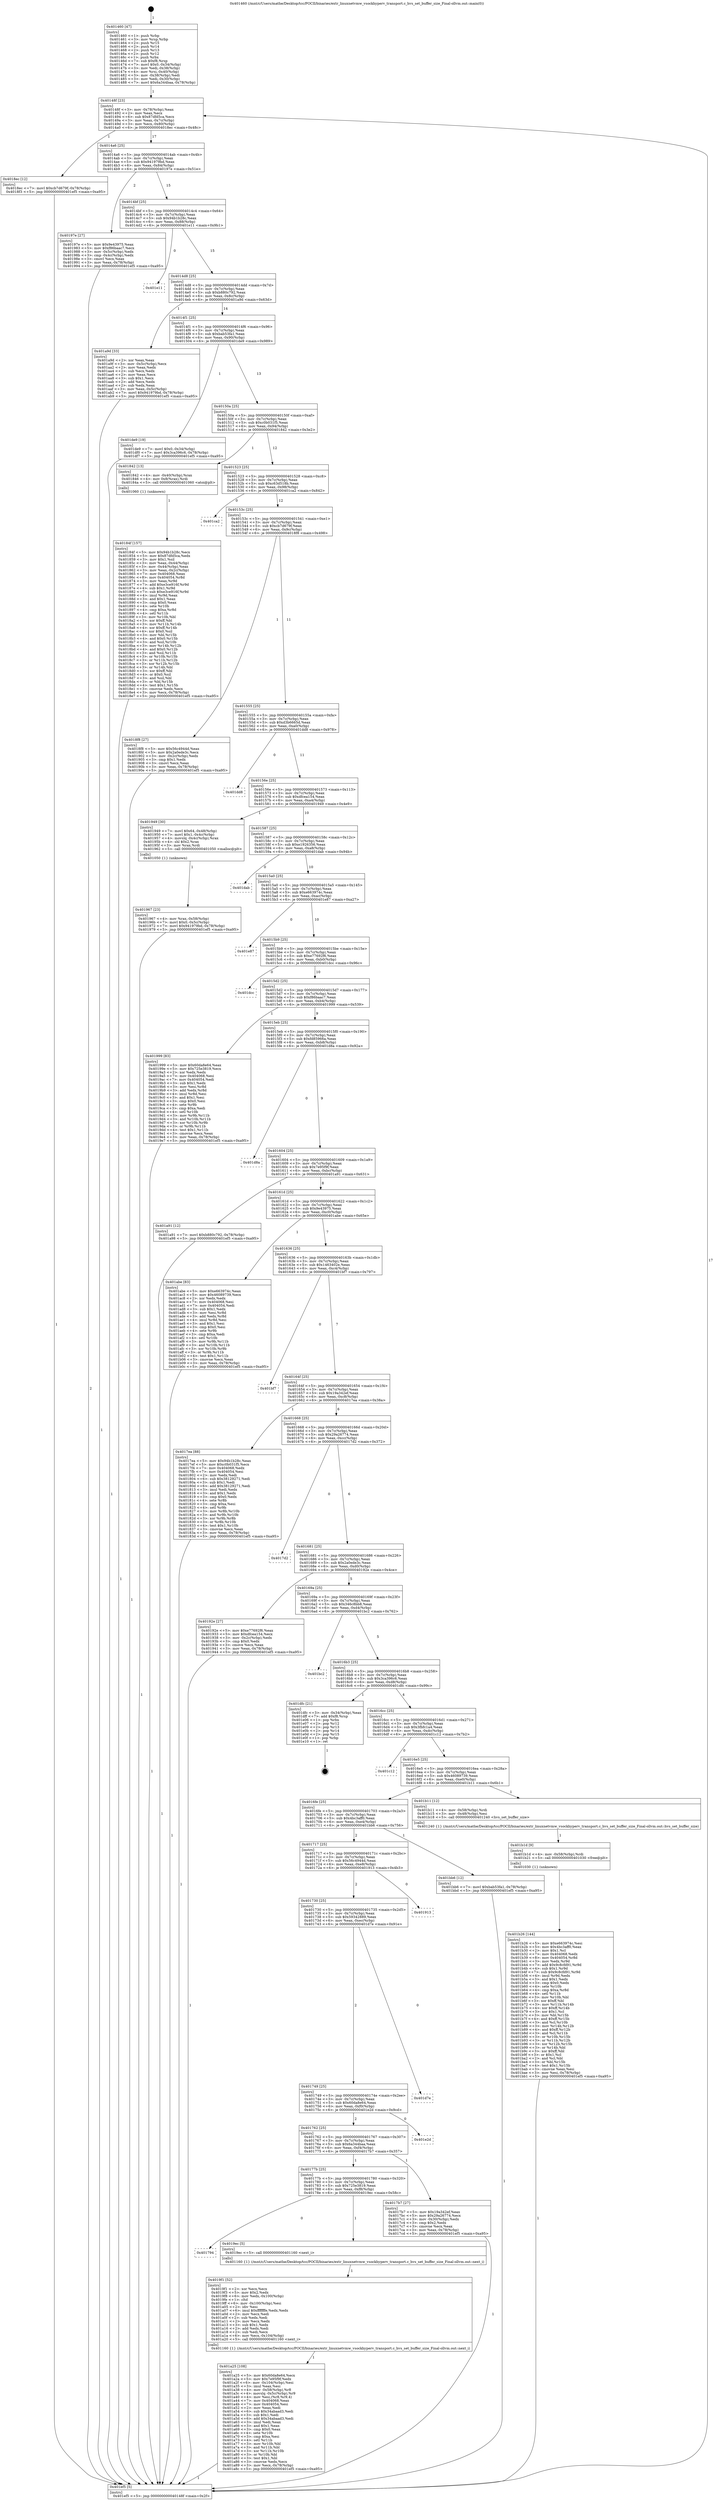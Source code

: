 digraph "0x401460" {
  label = "0x401460 (/mnt/c/Users/mathe/Desktop/tcc/POCII/binaries/extr_linuxnetvmw_vsockhyperv_transport.c_hvs_set_buffer_size_Final-ollvm.out::main(0))"
  labelloc = "t"
  node[shape=record]

  Entry [label="",width=0.3,height=0.3,shape=circle,fillcolor=black,style=filled]
  "0x40148f" [label="{
     0x40148f [23]\l
     | [instrs]\l
     &nbsp;&nbsp;0x40148f \<+3\>: mov -0x78(%rbp),%eax\l
     &nbsp;&nbsp;0x401492 \<+2\>: mov %eax,%ecx\l
     &nbsp;&nbsp;0x401494 \<+6\>: sub $0x87dfd5ca,%ecx\l
     &nbsp;&nbsp;0x40149a \<+3\>: mov %eax,-0x7c(%rbp)\l
     &nbsp;&nbsp;0x40149d \<+3\>: mov %ecx,-0x80(%rbp)\l
     &nbsp;&nbsp;0x4014a0 \<+6\>: je 00000000004018ec \<main+0x48c\>\l
  }"]
  "0x4018ec" [label="{
     0x4018ec [12]\l
     | [instrs]\l
     &nbsp;&nbsp;0x4018ec \<+7\>: movl $0xcb7d679f,-0x78(%rbp)\l
     &nbsp;&nbsp;0x4018f3 \<+5\>: jmp 0000000000401ef5 \<main+0xa95\>\l
  }"]
  "0x4014a6" [label="{
     0x4014a6 [25]\l
     | [instrs]\l
     &nbsp;&nbsp;0x4014a6 \<+5\>: jmp 00000000004014ab \<main+0x4b\>\l
     &nbsp;&nbsp;0x4014ab \<+3\>: mov -0x7c(%rbp),%eax\l
     &nbsp;&nbsp;0x4014ae \<+5\>: sub $0x941979bd,%eax\l
     &nbsp;&nbsp;0x4014b3 \<+6\>: mov %eax,-0x84(%rbp)\l
     &nbsp;&nbsp;0x4014b9 \<+6\>: je 000000000040197e \<main+0x51e\>\l
  }"]
  Exit [label="",width=0.3,height=0.3,shape=circle,fillcolor=black,style=filled,peripheries=2]
  "0x40197e" [label="{
     0x40197e [27]\l
     | [instrs]\l
     &nbsp;&nbsp;0x40197e \<+5\>: mov $0x9e43975,%eax\l
     &nbsp;&nbsp;0x401983 \<+5\>: mov $0xf86baac7,%ecx\l
     &nbsp;&nbsp;0x401988 \<+3\>: mov -0x5c(%rbp),%edx\l
     &nbsp;&nbsp;0x40198b \<+3\>: cmp -0x4c(%rbp),%edx\l
     &nbsp;&nbsp;0x40198e \<+3\>: cmovl %ecx,%eax\l
     &nbsp;&nbsp;0x401991 \<+3\>: mov %eax,-0x78(%rbp)\l
     &nbsp;&nbsp;0x401994 \<+5\>: jmp 0000000000401ef5 \<main+0xa95\>\l
  }"]
  "0x4014bf" [label="{
     0x4014bf [25]\l
     | [instrs]\l
     &nbsp;&nbsp;0x4014bf \<+5\>: jmp 00000000004014c4 \<main+0x64\>\l
     &nbsp;&nbsp;0x4014c4 \<+3\>: mov -0x7c(%rbp),%eax\l
     &nbsp;&nbsp;0x4014c7 \<+5\>: sub $0x94b1b28c,%eax\l
     &nbsp;&nbsp;0x4014cc \<+6\>: mov %eax,-0x88(%rbp)\l
     &nbsp;&nbsp;0x4014d2 \<+6\>: je 0000000000401e11 \<main+0x9b1\>\l
  }"]
  "0x401b26" [label="{
     0x401b26 [144]\l
     | [instrs]\l
     &nbsp;&nbsp;0x401b26 \<+5\>: mov $0xe663974c,%esi\l
     &nbsp;&nbsp;0x401b2b \<+5\>: mov $0x4bc3aff0,%eax\l
     &nbsp;&nbsp;0x401b30 \<+2\>: mov $0x1,%cl\l
     &nbsp;&nbsp;0x401b32 \<+7\>: mov 0x404068,%edx\l
     &nbsp;&nbsp;0x401b39 \<+8\>: mov 0x404054,%r8d\l
     &nbsp;&nbsp;0x401b41 \<+3\>: mov %edx,%r9d\l
     &nbsp;&nbsp;0x401b44 \<+7\>: add $0x9c8cfd91,%r9d\l
     &nbsp;&nbsp;0x401b4b \<+4\>: sub $0x1,%r9d\l
     &nbsp;&nbsp;0x401b4f \<+7\>: sub $0x9c8cfd91,%r9d\l
     &nbsp;&nbsp;0x401b56 \<+4\>: imul %r9d,%edx\l
     &nbsp;&nbsp;0x401b5a \<+3\>: and $0x1,%edx\l
     &nbsp;&nbsp;0x401b5d \<+3\>: cmp $0x0,%edx\l
     &nbsp;&nbsp;0x401b60 \<+4\>: sete %r10b\l
     &nbsp;&nbsp;0x401b64 \<+4\>: cmp $0xa,%r8d\l
     &nbsp;&nbsp;0x401b68 \<+4\>: setl %r11b\l
     &nbsp;&nbsp;0x401b6c \<+3\>: mov %r10b,%bl\l
     &nbsp;&nbsp;0x401b6f \<+3\>: xor $0xff,%bl\l
     &nbsp;&nbsp;0x401b72 \<+3\>: mov %r11b,%r14b\l
     &nbsp;&nbsp;0x401b75 \<+4\>: xor $0xff,%r14b\l
     &nbsp;&nbsp;0x401b79 \<+3\>: xor $0x1,%cl\l
     &nbsp;&nbsp;0x401b7c \<+3\>: mov %bl,%r15b\l
     &nbsp;&nbsp;0x401b7f \<+4\>: and $0xff,%r15b\l
     &nbsp;&nbsp;0x401b83 \<+3\>: and %cl,%r10b\l
     &nbsp;&nbsp;0x401b86 \<+3\>: mov %r14b,%r12b\l
     &nbsp;&nbsp;0x401b89 \<+4\>: and $0xff,%r12b\l
     &nbsp;&nbsp;0x401b8d \<+3\>: and %cl,%r11b\l
     &nbsp;&nbsp;0x401b90 \<+3\>: or %r10b,%r15b\l
     &nbsp;&nbsp;0x401b93 \<+3\>: or %r11b,%r12b\l
     &nbsp;&nbsp;0x401b96 \<+3\>: xor %r12b,%r15b\l
     &nbsp;&nbsp;0x401b99 \<+3\>: or %r14b,%bl\l
     &nbsp;&nbsp;0x401b9c \<+3\>: xor $0xff,%bl\l
     &nbsp;&nbsp;0x401b9f \<+3\>: or $0x1,%cl\l
     &nbsp;&nbsp;0x401ba2 \<+2\>: and %cl,%bl\l
     &nbsp;&nbsp;0x401ba4 \<+3\>: or %bl,%r15b\l
     &nbsp;&nbsp;0x401ba7 \<+4\>: test $0x1,%r15b\l
     &nbsp;&nbsp;0x401bab \<+3\>: cmovne %eax,%esi\l
     &nbsp;&nbsp;0x401bae \<+3\>: mov %esi,-0x78(%rbp)\l
     &nbsp;&nbsp;0x401bb1 \<+5\>: jmp 0000000000401ef5 \<main+0xa95\>\l
  }"]
  "0x401e11" [label="{
     0x401e11\l
  }", style=dashed]
  "0x4014d8" [label="{
     0x4014d8 [25]\l
     | [instrs]\l
     &nbsp;&nbsp;0x4014d8 \<+5\>: jmp 00000000004014dd \<main+0x7d\>\l
     &nbsp;&nbsp;0x4014dd \<+3\>: mov -0x7c(%rbp),%eax\l
     &nbsp;&nbsp;0x4014e0 \<+5\>: sub $0xb880c792,%eax\l
     &nbsp;&nbsp;0x4014e5 \<+6\>: mov %eax,-0x8c(%rbp)\l
     &nbsp;&nbsp;0x4014eb \<+6\>: je 0000000000401a9d \<main+0x63d\>\l
  }"]
  "0x401b1d" [label="{
     0x401b1d [9]\l
     | [instrs]\l
     &nbsp;&nbsp;0x401b1d \<+4\>: mov -0x58(%rbp),%rdi\l
     &nbsp;&nbsp;0x401b21 \<+5\>: call 0000000000401030 \<free@plt\>\l
     | [calls]\l
     &nbsp;&nbsp;0x401030 \{1\} (unknown)\l
  }"]
  "0x401a9d" [label="{
     0x401a9d [33]\l
     | [instrs]\l
     &nbsp;&nbsp;0x401a9d \<+2\>: xor %eax,%eax\l
     &nbsp;&nbsp;0x401a9f \<+3\>: mov -0x5c(%rbp),%ecx\l
     &nbsp;&nbsp;0x401aa2 \<+2\>: mov %eax,%edx\l
     &nbsp;&nbsp;0x401aa4 \<+2\>: sub %ecx,%edx\l
     &nbsp;&nbsp;0x401aa6 \<+2\>: mov %eax,%ecx\l
     &nbsp;&nbsp;0x401aa8 \<+3\>: sub $0x1,%ecx\l
     &nbsp;&nbsp;0x401aab \<+2\>: add %ecx,%edx\l
     &nbsp;&nbsp;0x401aad \<+2\>: sub %edx,%eax\l
     &nbsp;&nbsp;0x401aaf \<+3\>: mov %eax,-0x5c(%rbp)\l
     &nbsp;&nbsp;0x401ab2 \<+7\>: movl $0x941979bd,-0x78(%rbp)\l
     &nbsp;&nbsp;0x401ab9 \<+5\>: jmp 0000000000401ef5 \<main+0xa95\>\l
  }"]
  "0x4014f1" [label="{
     0x4014f1 [25]\l
     | [instrs]\l
     &nbsp;&nbsp;0x4014f1 \<+5\>: jmp 00000000004014f6 \<main+0x96\>\l
     &nbsp;&nbsp;0x4014f6 \<+3\>: mov -0x7c(%rbp),%eax\l
     &nbsp;&nbsp;0x4014f9 \<+5\>: sub $0xbab53fa1,%eax\l
     &nbsp;&nbsp;0x4014fe \<+6\>: mov %eax,-0x90(%rbp)\l
     &nbsp;&nbsp;0x401504 \<+6\>: je 0000000000401de9 \<main+0x989\>\l
  }"]
  "0x401a25" [label="{
     0x401a25 [108]\l
     | [instrs]\l
     &nbsp;&nbsp;0x401a25 \<+5\>: mov $0x60da8e64,%ecx\l
     &nbsp;&nbsp;0x401a2a \<+5\>: mov $0x7e95f9f,%edx\l
     &nbsp;&nbsp;0x401a2f \<+6\>: mov -0x104(%rbp),%esi\l
     &nbsp;&nbsp;0x401a35 \<+3\>: imul %eax,%esi\l
     &nbsp;&nbsp;0x401a38 \<+4\>: mov -0x58(%rbp),%r8\l
     &nbsp;&nbsp;0x401a3c \<+4\>: movslq -0x5c(%rbp),%r9\l
     &nbsp;&nbsp;0x401a40 \<+4\>: mov %esi,(%r8,%r9,4)\l
     &nbsp;&nbsp;0x401a44 \<+7\>: mov 0x404068,%eax\l
     &nbsp;&nbsp;0x401a4b \<+7\>: mov 0x404054,%esi\l
     &nbsp;&nbsp;0x401a52 \<+2\>: mov %eax,%edi\l
     &nbsp;&nbsp;0x401a54 \<+6\>: sub $0x34abaad3,%edi\l
     &nbsp;&nbsp;0x401a5a \<+3\>: sub $0x1,%edi\l
     &nbsp;&nbsp;0x401a5d \<+6\>: add $0x34abaad3,%edi\l
     &nbsp;&nbsp;0x401a63 \<+3\>: imul %edi,%eax\l
     &nbsp;&nbsp;0x401a66 \<+3\>: and $0x1,%eax\l
     &nbsp;&nbsp;0x401a69 \<+3\>: cmp $0x0,%eax\l
     &nbsp;&nbsp;0x401a6c \<+4\>: sete %r10b\l
     &nbsp;&nbsp;0x401a70 \<+3\>: cmp $0xa,%esi\l
     &nbsp;&nbsp;0x401a73 \<+4\>: setl %r11b\l
     &nbsp;&nbsp;0x401a77 \<+3\>: mov %r10b,%bl\l
     &nbsp;&nbsp;0x401a7a \<+3\>: and %r11b,%bl\l
     &nbsp;&nbsp;0x401a7d \<+3\>: xor %r11b,%r10b\l
     &nbsp;&nbsp;0x401a80 \<+3\>: or %r10b,%bl\l
     &nbsp;&nbsp;0x401a83 \<+3\>: test $0x1,%bl\l
     &nbsp;&nbsp;0x401a86 \<+3\>: cmovne %edx,%ecx\l
     &nbsp;&nbsp;0x401a89 \<+3\>: mov %ecx,-0x78(%rbp)\l
     &nbsp;&nbsp;0x401a8c \<+5\>: jmp 0000000000401ef5 \<main+0xa95\>\l
  }"]
  "0x401de9" [label="{
     0x401de9 [19]\l
     | [instrs]\l
     &nbsp;&nbsp;0x401de9 \<+7\>: movl $0x0,-0x34(%rbp)\l
     &nbsp;&nbsp;0x401df0 \<+7\>: movl $0x3ca396c6,-0x78(%rbp)\l
     &nbsp;&nbsp;0x401df7 \<+5\>: jmp 0000000000401ef5 \<main+0xa95\>\l
  }"]
  "0x40150a" [label="{
     0x40150a [25]\l
     | [instrs]\l
     &nbsp;&nbsp;0x40150a \<+5\>: jmp 000000000040150f \<main+0xaf\>\l
     &nbsp;&nbsp;0x40150f \<+3\>: mov -0x7c(%rbp),%eax\l
     &nbsp;&nbsp;0x401512 \<+5\>: sub $0xc0b031f5,%eax\l
     &nbsp;&nbsp;0x401517 \<+6\>: mov %eax,-0x94(%rbp)\l
     &nbsp;&nbsp;0x40151d \<+6\>: je 0000000000401842 \<main+0x3e2\>\l
  }"]
  "0x4019f1" [label="{
     0x4019f1 [52]\l
     | [instrs]\l
     &nbsp;&nbsp;0x4019f1 \<+2\>: xor %ecx,%ecx\l
     &nbsp;&nbsp;0x4019f3 \<+5\>: mov $0x2,%edx\l
     &nbsp;&nbsp;0x4019f8 \<+6\>: mov %edx,-0x100(%rbp)\l
     &nbsp;&nbsp;0x4019fe \<+1\>: cltd\l
     &nbsp;&nbsp;0x4019ff \<+6\>: mov -0x100(%rbp),%esi\l
     &nbsp;&nbsp;0x401a05 \<+2\>: idiv %esi\l
     &nbsp;&nbsp;0x401a07 \<+6\>: imul $0xfffffffe,%edx,%edx\l
     &nbsp;&nbsp;0x401a0d \<+2\>: mov %ecx,%edi\l
     &nbsp;&nbsp;0x401a0f \<+2\>: sub %edx,%edi\l
     &nbsp;&nbsp;0x401a11 \<+2\>: mov %ecx,%edx\l
     &nbsp;&nbsp;0x401a13 \<+3\>: sub $0x1,%edx\l
     &nbsp;&nbsp;0x401a16 \<+2\>: add %edx,%edi\l
     &nbsp;&nbsp;0x401a18 \<+2\>: sub %edi,%ecx\l
     &nbsp;&nbsp;0x401a1a \<+6\>: mov %ecx,-0x104(%rbp)\l
     &nbsp;&nbsp;0x401a20 \<+5\>: call 0000000000401160 \<next_i\>\l
     | [calls]\l
     &nbsp;&nbsp;0x401160 \{1\} (/mnt/c/Users/mathe/Desktop/tcc/POCII/binaries/extr_linuxnetvmw_vsockhyperv_transport.c_hvs_set_buffer_size_Final-ollvm.out::next_i)\l
  }"]
  "0x401842" [label="{
     0x401842 [13]\l
     | [instrs]\l
     &nbsp;&nbsp;0x401842 \<+4\>: mov -0x40(%rbp),%rax\l
     &nbsp;&nbsp;0x401846 \<+4\>: mov 0x8(%rax),%rdi\l
     &nbsp;&nbsp;0x40184a \<+5\>: call 0000000000401060 \<atoi@plt\>\l
     | [calls]\l
     &nbsp;&nbsp;0x401060 \{1\} (unknown)\l
  }"]
  "0x401523" [label="{
     0x401523 [25]\l
     | [instrs]\l
     &nbsp;&nbsp;0x401523 \<+5\>: jmp 0000000000401528 \<main+0xc8\>\l
     &nbsp;&nbsp;0x401528 \<+3\>: mov -0x7c(%rbp),%eax\l
     &nbsp;&nbsp;0x40152b \<+5\>: sub $0xc63d518b,%eax\l
     &nbsp;&nbsp;0x401530 \<+6\>: mov %eax,-0x98(%rbp)\l
     &nbsp;&nbsp;0x401536 \<+6\>: je 0000000000401ca2 \<main+0x842\>\l
  }"]
  "0x401794" [label="{
     0x401794\l
  }", style=dashed]
  "0x401ca2" [label="{
     0x401ca2\l
  }", style=dashed]
  "0x40153c" [label="{
     0x40153c [25]\l
     | [instrs]\l
     &nbsp;&nbsp;0x40153c \<+5\>: jmp 0000000000401541 \<main+0xe1\>\l
     &nbsp;&nbsp;0x401541 \<+3\>: mov -0x7c(%rbp),%eax\l
     &nbsp;&nbsp;0x401544 \<+5\>: sub $0xcb7d679f,%eax\l
     &nbsp;&nbsp;0x401549 \<+6\>: mov %eax,-0x9c(%rbp)\l
     &nbsp;&nbsp;0x40154f \<+6\>: je 00000000004018f8 \<main+0x498\>\l
  }"]
  "0x4019ec" [label="{
     0x4019ec [5]\l
     | [instrs]\l
     &nbsp;&nbsp;0x4019ec \<+5\>: call 0000000000401160 \<next_i\>\l
     | [calls]\l
     &nbsp;&nbsp;0x401160 \{1\} (/mnt/c/Users/mathe/Desktop/tcc/POCII/binaries/extr_linuxnetvmw_vsockhyperv_transport.c_hvs_set_buffer_size_Final-ollvm.out::next_i)\l
  }"]
  "0x4018f8" [label="{
     0x4018f8 [27]\l
     | [instrs]\l
     &nbsp;&nbsp;0x4018f8 \<+5\>: mov $0x56c4944d,%eax\l
     &nbsp;&nbsp;0x4018fd \<+5\>: mov $0x2a0ede3c,%ecx\l
     &nbsp;&nbsp;0x401902 \<+3\>: mov -0x2c(%rbp),%edx\l
     &nbsp;&nbsp;0x401905 \<+3\>: cmp $0x1,%edx\l
     &nbsp;&nbsp;0x401908 \<+3\>: cmovl %ecx,%eax\l
     &nbsp;&nbsp;0x40190b \<+3\>: mov %eax,-0x78(%rbp)\l
     &nbsp;&nbsp;0x40190e \<+5\>: jmp 0000000000401ef5 \<main+0xa95\>\l
  }"]
  "0x401555" [label="{
     0x401555 [25]\l
     | [instrs]\l
     &nbsp;&nbsp;0x401555 \<+5\>: jmp 000000000040155a \<main+0xfa\>\l
     &nbsp;&nbsp;0x40155a \<+3\>: mov -0x7c(%rbp),%eax\l
     &nbsp;&nbsp;0x40155d \<+5\>: sub $0xd3b6665d,%eax\l
     &nbsp;&nbsp;0x401562 \<+6\>: mov %eax,-0xa0(%rbp)\l
     &nbsp;&nbsp;0x401568 \<+6\>: je 0000000000401dd8 \<main+0x978\>\l
  }"]
  "0x401967" [label="{
     0x401967 [23]\l
     | [instrs]\l
     &nbsp;&nbsp;0x401967 \<+4\>: mov %rax,-0x58(%rbp)\l
     &nbsp;&nbsp;0x40196b \<+7\>: movl $0x0,-0x5c(%rbp)\l
     &nbsp;&nbsp;0x401972 \<+7\>: movl $0x941979bd,-0x78(%rbp)\l
     &nbsp;&nbsp;0x401979 \<+5\>: jmp 0000000000401ef5 \<main+0xa95\>\l
  }"]
  "0x401dd8" [label="{
     0x401dd8\l
  }", style=dashed]
  "0x40156e" [label="{
     0x40156e [25]\l
     | [instrs]\l
     &nbsp;&nbsp;0x40156e \<+5\>: jmp 0000000000401573 \<main+0x113\>\l
     &nbsp;&nbsp;0x401573 \<+3\>: mov -0x7c(%rbp),%eax\l
     &nbsp;&nbsp;0x401576 \<+5\>: sub $0xdfcea154,%eax\l
     &nbsp;&nbsp;0x40157b \<+6\>: mov %eax,-0xa4(%rbp)\l
     &nbsp;&nbsp;0x401581 \<+6\>: je 0000000000401949 \<main+0x4e9\>\l
  }"]
  "0x40184f" [label="{
     0x40184f [157]\l
     | [instrs]\l
     &nbsp;&nbsp;0x40184f \<+5\>: mov $0x94b1b28c,%ecx\l
     &nbsp;&nbsp;0x401854 \<+5\>: mov $0x87dfd5ca,%edx\l
     &nbsp;&nbsp;0x401859 \<+3\>: mov $0x1,%sil\l
     &nbsp;&nbsp;0x40185c \<+3\>: mov %eax,-0x44(%rbp)\l
     &nbsp;&nbsp;0x40185f \<+3\>: mov -0x44(%rbp),%eax\l
     &nbsp;&nbsp;0x401862 \<+3\>: mov %eax,-0x2c(%rbp)\l
     &nbsp;&nbsp;0x401865 \<+7\>: mov 0x404068,%eax\l
     &nbsp;&nbsp;0x40186c \<+8\>: mov 0x404054,%r8d\l
     &nbsp;&nbsp;0x401874 \<+3\>: mov %eax,%r9d\l
     &nbsp;&nbsp;0x401877 \<+7\>: add $0xe3ce916f,%r9d\l
     &nbsp;&nbsp;0x40187e \<+4\>: sub $0x1,%r9d\l
     &nbsp;&nbsp;0x401882 \<+7\>: sub $0xe3ce916f,%r9d\l
     &nbsp;&nbsp;0x401889 \<+4\>: imul %r9d,%eax\l
     &nbsp;&nbsp;0x40188d \<+3\>: and $0x1,%eax\l
     &nbsp;&nbsp;0x401890 \<+3\>: cmp $0x0,%eax\l
     &nbsp;&nbsp;0x401893 \<+4\>: sete %r10b\l
     &nbsp;&nbsp;0x401897 \<+4\>: cmp $0xa,%r8d\l
     &nbsp;&nbsp;0x40189b \<+4\>: setl %r11b\l
     &nbsp;&nbsp;0x40189f \<+3\>: mov %r10b,%bl\l
     &nbsp;&nbsp;0x4018a2 \<+3\>: xor $0xff,%bl\l
     &nbsp;&nbsp;0x4018a5 \<+3\>: mov %r11b,%r14b\l
     &nbsp;&nbsp;0x4018a8 \<+4\>: xor $0xff,%r14b\l
     &nbsp;&nbsp;0x4018ac \<+4\>: xor $0x0,%sil\l
     &nbsp;&nbsp;0x4018b0 \<+3\>: mov %bl,%r15b\l
     &nbsp;&nbsp;0x4018b3 \<+4\>: and $0x0,%r15b\l
     &nbsp;&nbsp;0x4018b7 \<+3\>: and %sil,%r10b\l
     &nbsp;&nbsp;0x4018ba \<+3\>: mov %r14b,%r12b\l
     &nbsp;&nbsp;0x4018bd \<+4\>: and $0x0,%r12b\l
     &nbsp;&nbsp;0x4018c1 \<+3\>: and %sil,%r11b\l
     &nbsp;&nbsp;0x4018c4 \<+3\>: or %r10b,%r15b\l
     &nbsp;&nbsp;0x4018c7 \<+3\>: or %r11b,%r12b\l
     &nbsp;&nbsp;0x4018ca \<+3\>: xor %r12b,%r15b\l
     &nbsp;&nbsp;0x4018cd \<+3\>: or %r14b,%bl\l
     &nbsp;&nbsp;0x4018d0 \<+3\>: xor $0xff,%bl\l
     &nbsp;&nbsp;0x4018d3 \<+4\>: or $0x0,%sil\l
     &nbsp;&nbsp;0x4018d7 \<+3\>: and %sil,%bl\l
     &nbsp;&nbsp;0x4018da \<+3\>: or %bl,%r15b\l
     &nbsp;&nbsp;0x4018dd \<+4\>: test $0x1,%r15b\l
     &nbsp;&nbsp;0x4018e1 \<+3\>: cmovne %edx,%ecx\l
     &nbsp;&nbsp;0x4018e4 \<+3\>: mov %ecx,-0x78(%rbp)\l
     &nbsp;&nbsp;0x4018e7 \<+5\>: jmp 0000000000401ef5 \<main+0xa95\>\l
  }"]
  "0x401949" [label="{
     0x401949 [30]\l
     | [instrs]\l
     &nbsp;&nbsp;0x401949 \<+7\>: movl $0x64,-0x48(%rbp)\l
     &nbsp;&nbsp;0x401950 \<+7\>: movl $0x1,-0x4c(%rbp)\l
     &nbsp;&nbsp;0x401957 \<+4\>: movslq -0x4c(%rbp),%rax\l
     &nbsp;&nbsp;0x40195b \<+4\>: shl $0x2,%rax\l
     &nbsp;&nbsp;0x40195f \<+3\>: mov %rax,%rdi\l
     &nbsp;&nbsp;0x401962 \<+5\>: call 0000000000401050 \<malloc@plt\>\l
     | [calls]\l
     &nbsp;&nbsp;0x401050 \{1\} (unknown)\l
  }"]
  "0x401587" [label="{
     0x401587 [25]\l
     | [instrs]\l
     &nbsp;&nbsp;0x401587 \<+5\>: jmp 000000000040158c \<main+0x12c\>\l
     &nbsp;&nbsp;0x40158c \<+3\>: mov -0x7c(%rbp),%eax\l
     &nbsp;&nbsp;0x40158f \<+5\>: sub $0xe1926356,%eax\l
     &nbsp;&nbsp;0x401594 \<+6\>: mov %eax,-0xa8(%rbp)\l
     &nbsp;&nbsp;0x40159a \<+6\>: je 0000000000401dab \<main+0x94b\>\l
  }"]
  "0x401460" [label="{
     0x401460 [47]\l
     | [instrs]\l
     &nbsp;&nbsp;0x401460 \<+1\>: push %rbp\l
     &nbsp;&nbsp;0x401461 \<+3\>: mov %rsp,%rbp\l
     &nbsp;&nbsp;0x401464 \<+2\>: push %r15\l
     &nbsp;&nbsp;0x401466 \<+2\>: push %r14\l
     &nbsp;&nbsp;0x401468 \<+2\>: push %r13\l
     &nbsp;&nbsp;0x40146a \<+2\>: push %r12\l
     &nbsp;&nbsp;0x40146c \<+1\>: push %rbx\l
     &nbsp;&nbsp;0x40146d \<+7\>: sub $0xf8,%rsp\l
     &nbsp;&nbsp;0x401474 \<+7\>: movl $0x0,-0x34(%rbp)\l
     &nbsp;&nbsp;0x40147b \<+3\>: mov %edi,-0x38(%rbp)\l
     &nbsp;&nbsp;0x40147e \<+4\>: mov %rsi,-0x40(%rbp)\l
     &nbsp;&nbsp;0x401482 \<+3\>: mov -0x38(%rbp),%edi\l
     &nbsp;&nbsp;0x401485 \<+3\>: mov %edi,-0x30(%rbp)\l
     &nbsp;&nbsp;0x401488 \<+7\>: movl $0x6a344baa,-0x78(%rbp)\l
  }"]
  "0x401dab" [label="{
     0x401dab\l
  }", style=dashed]
  "0x4015a0" [label="{
     0x4015a0 [25]\l
     | [instrs]\l
     &nbsp;&nbsp;0x4015a0 \<+5\>: jmp 00000000004015a5 \<main+0x145\>\l
     &nbsp;&nbsp;0x4015a5 \<+3\>: mov -0x7c(%rbp),%eax\l
     &nbsp;&nbsp;0x4015a8 \<+5\>: sub $0xe663974c,%eax\l
     &nbsp;&nbsp;0x4015ad \<+6\>: mov %eax,-0xac(%rbp)\l
     &nbsp;&nbsp;0x4015b3 \<+6\>: je 0000000000401e87 \<main+0xa27\>\l
  }"]
  "0x401ef5" [label="{
     0x401ef5 [5]\l
     | [instrs]\l
     &nbsp;&nbsp;0x401ef5 \<+5\>: jmp 000000000040148f \<main+0x2f\>\l
  }"]
  "0x401e87" [label="{
     0x401e87\l
  }", style=dashed]
  "0x4015b9" [label="{
     0x4015b9 [25]\l
     | [instrs]\l
     &nbsp;&nbsp;0x4015b9 \<+5\>: jmp 00000000004015be \<main+0x15e\>\l
     &nbsp;&nbsp;0x4015be \<+3\>: mov -0x7c(%rbp),%eax\l
     &nbsp;&nbsp;0x4015c1 \<+5\>: sub $0xe77692f6,%eax\l
     &nbsp;&nbsp;0x4015c6 \<+6\>: mov %eax,-0xb0(%rbp)\l
     &nbsp;&nbsp;0x4015cc \<+6\>: je 0000000000401dcc \<main+0x96c\>\l
  }"]
  "0x40177b" [label="{
     0x40177b [25]\l
     | [instrs]\l
     &nbsp;&nbsp;0x40177b \<+5\>: jmp 0000000000401780 \<main+0x320\>\l
     &nbsp;&nbsp;0x401780 \<+3\>: mov -0x7c(%rbp),%eax\l
     &nbsp;&nbsp;0x401783 \<+5\>: sub $0x725e3819,%eax\l
     &nbsp;&nbsp;0x401788 \<+6\>: mov %eax,-0xf8(%rbp)\l
     &nbsp;&nbsp;0x40178e \<+6\>: je 00000000004019ec \<main+0x58c\>\l
  }"]
  "0x401dcc" [label="{
     0x401dcc\l
  }", style=dashed]
  "0x4015d2" [label="{
     0x4015d2 [25]\l
     | [instrs]\l
     &nbsp;&nbsp;0x4015d2 \<+5\>: jmp 00000000004015d7 \<main+0x177\>\l
     &nbsp;&nbsp;0x4015d7 \<+3\>: mov -0x7c(%rbp),%eax\l
     &nbsp;&nbsp;0x4015da \<+5\>: sub $0xf86baac7,%eax\l
     &nbsp;&nbsp;0x4015df \<+6\>: mov %eax,-0xb4(%rbp)\l
     &nbsp;&nbsp;0x4015e5 \<+6\>: je 0000000000401999 \<main+0x539\>\l
  }"]
  "0x4017b7" [label="{
     0x4017b7 [27]\l
     | [instrs]\l
     &nbsp;&nbsp;0x4017b7 \<+5\>: mov $0x19a342ef,%eax\l
     &nbsp;&nbsp;0x4017bc \<+5\>: mov $0x29a26774,%ecx\l
     &nbsp;&nbsp;0x4017c1 \<+3\>: mov -0x30(%rbp),%edx\l
     &nbsp;&nbsp;0x4017c4 \<+3\>: cmp $0x2,%edx\l
     &nbsp;&nbsp;0x4017c7 \<+3\>: cmovne %ecx,%eax\l
     &nbsp;&nbsp;0x4017ca \<+3\>: mov %eax,-0x78(%rbp)\l
     &nbsp;&nbsp;0x4017cd \<+5\>: jmp 0000000000401ef5 \<main+0xa95\>\l
  }"]
  "0x401999" [label="{
     0x401999 [83]\l
     | [instrs]\l
     &nbsp;&nbsp;0x401999 \<+5\>: mov $0x60da8e64,%eax\l
     &nbsp;&nbsp;0x40199e \<+5\>: mov $0x725e3819,%ecx\l
     &nbsp;&nbsp;0x4019a3 \<+2\>: xor %edx,%edx\l
     &nbsp;&nbsp;0x4019a5 \<+7\>: mov 0x404068,%esi\l
     &nbsp;&nbsp;0x4019ac \<+7\>: mov 0x404054,%edi\l
     &nbsp;&nbsp;0x4019b3 \<+3\>: sub $0x1,%edx\l
     &nbsp;&nbsp;0x4019b6 \<+3\>: mov %esi,%r8d\l
     &nbsp;&nbsp;0x4019b9 \<+3\>: add %edx,%r8d\l
     &nbsp;&nbsp;0x4019bc \<+4\>: imul %r8d,%esi\l
     &nbsp;&nbsp;0x4019c0 \<+3\>: and $0x1,%esi\l
     &nbsp;&nbsp;0x4019c3 \<+3\>: cmp $0x0,%esi\l
     &nbsp;&nbsp;0x4019c6 \<+4\>: sete %r9b\l
     &nbsp;&nbsp;0x4019ca \<+3\>: cmp $0xa,%edi\l
     &nbsp;&nbsp;0x4019cd \<+4\>: setl %r10b\l
     &nbsp;&nbsp;0x4019d1 \<+3\>: mov %r9b,%r11b\l
     &nbsp;&nbsp;0x4019d4 \<+3\>: and %r10b,%r11b\l
     &nbsp;&nbsp;0x4019d7 \<+3\>: xor %r10b,%r9b\l
     &nbsp;&nbsp;0x4019da \<+3\>: or %r9b,%r11b\l
     &nbsp;&nbsp;0x4019dd \<+4\>: test $0x1,%r11b\l
     &nbsp;&nbsp;0x4019e1 \<+3\>: cmovne %ecx,%eax\l
     &nbsp;&nbsp;0x4019e4 \<+3\>: mov %eax,-0x78(%rbp)\l
     &nbsp;&nbsp;0x4019e7 \<+5\>: jmp 0000000000401ef5 \<main+0xa95\>\l
  }"]
  "0x4015eb" [label="{
     0x4015eb [25]\l
     | [instrs]\l
     &nbsp;&nbsp;0x4015eb \<+5\>: jmp 00000000004015f0 \<main+0x190\>\l
     &nbsp;&nbsp;0x4015f0 \<+3\>: mov -0x7c(%rbp),%eax\l
     &nbsp;&nbsp;0x4015f3 \<+5\>: sub $0xfd85966a,%eax\l
     &nbsp;&nbsp;0x4015f8 \<+6\>: mov %eax,-0xb8(%rbp)\l
     &nbsp;&nbsp;0x4015fe \<+6\>: je 0000000000401d8a \<main+0x92a\>\l
  }"]
  "0x401762" [label="{
     0x401762 [25]\l
     | [instrs]\l
     &nbsp;&nbsp;0x401762 \<+5\>: jmp 0000000000401767 \<main+0x307\>\l
     &nbsp;&nbsp;0x401767 \<+3\>: mov -0x7c(%rbp),%eax\l
     &nbsp;&nbsp;0x40176a \<+5\>: sub $0x6a344baa,%eax\l
     &nbsp;&nbsp;0x40176f \<+6\>: mov %eax,-0xf4(%rbp)\l
     &nbsp;&nbsp;0x401775 \<+6\>: je 00000000004017b7 \<main+0x357\>\l
  }"]
  "0x401d8a" [label="{
     0x401d8a\l
  }", style=dashed]
  "0x401604" [label="{
     0x401604 [25]\l
     | [instrs]\l
     &nbsp;&nbsp;0x401604 \<+5\>: jmp 0000000000401609 \<main+0x1a9\>\l
     &nbsp;&nbsp;0x401609 \<+3\>: mov -0x7c(%rbp),%eax\l
     &nbsp;&nbsp;0x40160c \<+5\>: sub $0x7e95f9f,%eax\l
     &nbsp;&nbsp;0x401611 \<+6\>: mov %eax,-0xbc(%rbp)\l
     &nbsp;&nbsp;0x401617 \<+6\>: je 0000000000401a91 \<main+0x631\>\l
  }"]
  "0x401e2d" [label="{
     0x401e2d\l
  }", style=dashed]
  "0x401a91" [label="{
     0x401a91 [12]\l
     | [instrs]\l
     &nbsp;&nbsp;0x401a91 \<+7\>: movl $0xb880c792,-0x78(%rbp)\l
     &nbsp;&nbsp;0x401a98 \<+5\>: jmp 0000000000401ef5 \<main+0xa95\>\l
  }"]
  "0x40161d" [label="{
     0x40161d [25]\l
     | [instrs]\l
     &nbsp;&nbsp;0x40161d \<+5\>: jmp 0000000000401622 \<main+0x1c2\>\l
     &nbsp;&nbsp;0x401622 \<+3\>: mov -0x7c(%rbp),%eax\l
     &nbsp;&nbsp;0x401625 \<+5\>: sub $0x9e43975,%eax\l
     &nbsp;&nbsp;0x40162a \<+6\>: mov %eax,-0xc0(%rbp)\l
     &nbsp;&nbsp;0x401630 \<+6\>: je 0000000000401abe \<main+0x65e\>\l
  }"]
  "0x401749" [label="{
     0x401749 [25]\l
     | [instrs]\l
     &nbsp;&nbsp;0x401749 \<+5\>: jmp 000000000040174e \<main+0x2ee\>\l
     &nbsp;&nbsp;0x40174e \<+3\>: mov -0x7c(%rbp),%eax\l
     &nbsp;&nbsp;0x401751 \<+5\>: sub $0x60da8e64,%eax\l
     &nbsp;&nbsp;0x401756 \<+6\>: mov %eax,-0xf0(%rbp)\l
     &nbsp;&nbsp;0x40175c \<+6\>: je 0000000000401e2d \<main+0x9cd\>\l
  }"]
  "0x401abe" [label="{
     0x401abe [83]\l
     | [instrs]\l
     &nbsp;&nbsp;0x401abe \<+5\>: mov $0xe663974c,%eax\l
     &nbsp;&nbsp;0x401ac3 \<+5\>: mov $0x46089739,%ecx\l
     &nbsp;&nbsp;0x401ac8 \<+2\>: xor %edx,%edx\l
     &nbsp;&nbsp;0x401aca \<+7\>: mov 0x404068,%esi\l
     &nbsp;&nbsp;0x401ad1 \<+7\>: mov 0x404054,%edi\l
     &nbsp;&nbsp;0x401ad8 \<+3\>: sub $0x1,%edx\l
     &nbsp;&nbsp;0x401adb \<+3\>: mov %esi,%r8d\l
     &nbsp;&nbsp;0x401ade \<+3\>: add %edx,%r8d\l
     &nbsp;&nbsp;0x401ae1 \<+4\>: imul %r8d,%esi\l
     &nbsp;&nbsp;0x401ae5 \<+3\>: and $0x1,%esi\l
     &nbsp;&nbsp;0x401ae8 \<+3\>: cmp $0x0,%esi\l
     &nbsp;&nbsp;0x401aeb \<+4\>: sete %r9b\l
     &nbsp;&nbsp;0x401aef \<+3\>: cmp $0xa,%edi\l
     &nbsp;&nbsp;0x401af2 \<+4\>: setl %r10b\l
     &nbsp;&nbsp;0x401af6 \<+3\>: mov %r9b,%r11b\l
     &nbsp;&nbsp;0x401af9 \<+3\>: and %r10b,%r11b\l
     &nbsp;&nbsp;0x401afc \<+3\>: xor %r10b,%r9b\l
     &nbsp;&nbsp;0x401aff \<+3\>: or %r9b,%r11b\l
     &nbsp;&nbsp;0x401b02 \<+4\>: test $0x1,%r11b\l
     &nbsp;&nbsp;0x401b06 \<+3\>: cmovne %ecx,%eax\l
     &nbsp;&nbsp;0x401b09 \<+3\>: mov %eax,-0x78(%rbp)\l
     &nbsp;&nbsp;0x401b0c \<+5\>: jmp 0000000000401ef5 \<main+0xa95\>\l
  }"]
  "0x401636" [label="{
     0x401636 [25]\l
     | [instrs]\l
     &nbsp;&nbsp;0x401636 \<+5\>: jmp 000000000040163b \<main+0x1db\>\l
     &nbsp;&nbsp;0x40163b \<+3\>: mov -0x7c(%rbp),%eax\l
     &nbsp;&nbsp;0x40163e \<+5\>: sub $0x1463402e,%eax\l
     &nbsp;&nbsp;0x401643 \<+6\>: mov %eax,-0xc4(%rbp)\l
     &nbsp;&nbsp;0x401649 \<+6\>: je 0000000000401bf7 \<main+0x797\>\l
  }"]
  "0x401d7e" [label="{
     0x401d7e\l
  }", style=dashed]
  "0x401bf7" [label="{
     0x401bf7\l
  }", style=dashed]
  "0x40164f" [label="{
     0x40164f [25]\l
     | [instrs]\l
     &nbsp;&nbsp;0x40164f \<+5\>: jmp 0000000000401654 \<main+0x1f4\>\l
     &nbsp;&nbsp;0x401654 \<+3\>: mov -0x7c(%rbp),%eax\l
     &nbsp;&nbsp;0x401657 \<+5\>: sub $0x19a342ef,%eax\l
     &nbsp;&nbsp;0x40165c \<+6\>: mov %eax,-0xc8(%rbp)\l
     &nbsp;&nbsp;0x401662 \<+6\>: je 00000000004017ea \<main+0x38a\>\l
  }"]
  "0x401730" [label="{
     0x401730 [25]\l
     | [instrs]\l
     &nbsp;&nbsp;0x401730 \<+5\>: jmp 0000000000401735 \<main+0x2d5\>\l
     &nbsp;&nbsp;0x401735 \<+3\>: mov -0x7c(%rbp),%eax\l
     &nbsp;&nbsp;0x401738 \<+5\>: sub $0x59342889,%eax\l
     &nbsp;&nbsp;0x40173d \<+6\>: mov %eax,-0xec(%rbp)\l
     &nbsp;&nbsp;0x401743 \<+6\>: je 0000000000401d7e \<main+0x91e\>\l
  }"]
  "0x4017ea" [label="{
     0x4017ea [88]\l
     | [instrs]\l
     &nbsp;&nbsp;0x4017ea \<+5\>: mov $0x94b1b28c,%eax\l
     &nbsp;&nbsp;0x4017ef \<+5\>: mov $0xc0b031f5,%ecx\l
     &nbsp;&nbsp;0x4017f4 \<+7\>: mov 0x404068,%edx\l
     &nbsp;&nbsp;0x4017fb \<+7\>: mov 0x404054,%esi\l
     &nbsp;&nbsp;0x401802 \<+2\>: mov %edx,%edi\l
     &nbsp;&nbsp;0x401804 \<+6\>: sub $0x38129271,%edi\l
     &nbsp;&nbsp;0x40180a \<+3\>: sub $0x1,%edi\l
     &nbsp;&nbsp;0x40180d \<+6\>: add $0x38129271,%edi\l
     &nbsp;&nbsp;0x401813 \<+3\>: imul %edi,%edx\l
     &nbsp;&nbsp;0x401816 \<+3\>: and $0x1,%edx\l
     &nbsp;&nbsp;0x401819 \<+3\>: cmp $0x0,%edx\l
     &nbsp;&nbsp;0x40181c \<+4\>: sete %r8b\l
     &nbsp;&nbsp;0x401820 \<+3\>: cmp $0xa,%esi\l
     &nbsp;&nbsp;0x401823 \<+4\>: setl %r9b\l
     &nbsp;&nbsp;0x401827 \<+3\>: mov %r8b,%r10b\l
     &nbsp;&nbsp;0x40182a \<+3\>: and %r9b,%r10b\l
     &nbsp;&nbsp;0x40182d \<+3\>: xor %r9b,%r8b\l
     &nbsp;&nbsp;0x401830 \<+3\>: or %r8b,%r10b\l
     &nbsp;&nbsp;0x401833 \<+4\>: test $0x1,%r10b\l
     &nbsp;&nbsp;0x401837 \<+3\>: cmovne %ecx,%eax\l
     &nbsp;&nbsp;0x40183a \<+3\>: mov %eax,-0x78(%rbp)\l
     &nbsp;&nbsp;0x40183d \<+5\>: jmp 0000000000401ef5 \<main+0xa95\>\l
  }"]
  "0x401668" [label="{
     0x401668 [25]\l
     | [instrs]\l
     &nbsp;&nbsp;0x401668 \<+5\>: jmp 000000000040166d \<main+0x20d\>\l
     &nbsp;&nbsp;0x40166d \<+3\>: mov -0x7c(%rbp),%eax\l
     &nbsp;&nbsp;0x401670 \<+5\>: sub $0x29a26774,%eax\l
     &nbsp;&nbsp;0x401675 \<+6\>: mov %eax,-0xcc(%rbp)\l
     &nbsp;&nbsp;0x40167b \<+6\>: je 00000000004017d2 \<main+0x372\>\l
  }"]
  "0x401913" [label="{
     0x401913\l
  }", style=dashed]
  "0x4017d2" [label="{
     0x4017d2\l
  }", style=dashed]
  "0x401681" [label="{
     0x401681 [25]\l
     | [instrs]\l
     &nbsp;&nbsp;0x401681 \<+5\>: jmp 0000000000401686 \<main+0x226\>\l
     &nbsp;&nbsp;0x401686 \<+3\>: mov -0x7c(%rbp),%eax\l
     &nbsp;&nbsp;0x401689 \<+5\>: sub $0x2a0ede3c,%eax\l
     &nbsp;&nbsp;0x40168e \<+6\>: mov %eax,-0xd0(%rbp)\l
     &nbsp;&nbsp;0x401694 \<+6\>: je 000000000040192e \<main+0x4ce\>\l
  }"]
  "0x401717" [label="{
     0x401717 [25]\l
     | [instrs]\l
     &nbsp;&nbsp;0x401717 \<+5\>: jmp 000000000040171c \<main+0x2bc\>\l
     &nbsp;&nbsp;0x40171c \<+3\>: mov -0x7c(%rbp),%eax\l
     &nbsp;&nbsp;0x40171f \<+5\>: sub $0x56c4944d,%eax\l
     &nbsp;&nbsp;0x401724 \<+6\>: mov %eax,-0xe8(%rbp)\l
     &nbsp;&nbsp;0x40172a \<+6\>: je 0000000000401913 \<main+0x4b3\>\l
  }"]
  "0x40192e" [label="{
     0x40192e [27]\l
     | [instrs]\l
     &nbsp;&nbsp;0x40192e \<+5\>: mov $0xe77692f6,%eax\l
     &nbsp;&nbsp;0x401933 \<+5\>: mov $0xdfcea154,%ecx\l
     &nbsp;&nbsp;0x401938 \<+3\>: mov -0x2c(%rbp),%edx\l
     &nbsp;&nbsp;0x40193b \<+3\>: cmp $0x0,%edx\l
     &nbsp;&nbsp;0x40193e \<+3\>: cmove %ecx,%eax\l
     &nbsp;&nbsp;0x401941 \<+3\>: mov %eax,-0x78(%rbp)\l
     &nbsp;&nbsp;0x401944 \<+5\>: jmp 0000000000401ef5 \<main+0xa95\>\l
  }"]
  "0x40169a" [label="{
     0x40169a [25]\l
     | [instrs]\l
     &nbsp;&nbsp;0x40169a \<+5\>: jmp 000000000040169f \<main+0x23f\>\l
     &nbsp;&nbsp;0x40169f \<+3\>: mov -0x7c(%rbp),%eax\l
     &nbsp;&nbsp;0x4016a2 \<+5\>: sub $0x346c8bb8,%eax\l
     &nbsp;&nbsp;0x4016a7 \<+6\>: mov %eax,-0xd4(%rbp)\l
     &nbsp;&nbsp;0x4016ad \<+6\>: je 0000000000401bc2 \<main+0x762\>\l
  }"]
  "0x401bb6" [label="{
     0x401bb6 [12]\l
     | [instrs]\l
     &nbsp;&nbsp;0x401bb6 \<+7\>: movl $0xbab53fa1,-0x78(%rbp)\l
     &nbsp;&nbsp;0x401bbd \<+5\>: jmp 0000000000401ef5 \<main+0xa95\>\l
  }"]
  "0x401bc2" [label="{
     0x401bc2\l
  }", style=dashed]
  "0x4016b3" [label="{
     0x4016b3 [25]\l
     | [instrs]\l
     &nbsp;&nbsp;0x4016b3 \<+5\>: jmp 00000000004016b8 \<main+0x258\>\l
     &nbsp;&nbsp;0x4016b8 \<+3\>: mov -0x7c(%rbp),%eax\l
     &nbsp;&nbsp;0x4016bb \<+5\>: sub $0x3ca396c6,%eax\l
     &nbsp;&nbsp;0x4016c0 \<+6\>: mov %eax,-0xd8(%rbp)\l
     &nbsp;&nbsp;0x4016c6 \<+6\>: je 0000000000401dfc \<main+0x99c\>\l
  }"]
  "0x4016fe" [label="{
     0x4016fe [25]\l
     | [instrs]\l
     &nbsp;&nbsp;0x4016fe \<+5\>: jmp 0000000000401703 \<main+0x2a3\>\l
     &nbsp;&nbsp;0x401703 \<+3\>: mov -0x7c(%rbp),%eax\l
     &nbsp;&nbsp;0x401706 \<+5\>: sub $0x4bc3aff0,%eax\l
     &nbsp;&nbsp;0x40170b \<+6\>: mov %eax,-0xe4(%rbp)\l
     &nbsp;&nbsp;0x401711 \<+6\>: je 0000000000401bb6 \<main+0x756\>\l
  }"]
  "0x401dfc" [label="{
     0x401dfc [21]\l
     | [instrs]\l
     &nbsp;&nbsp;0x401dfc \<+3\>: mov -0x34(%rbp),%eax\l
     &nbsp;&nbsp;0x401dff \<+7\>: add $0xf8,%rsp\l
     &nbsp;&nbsp;0x401e06 \<+1\>: pop %rbx\l
     &nbsp;&nbsp;0x401e07 \<+2\>: pop %r12\l
     &nbsp;&nbsp;0x401e09 \<+2\>: pop %r13\l
     &nbsp;&nbsp;0x401e0b \<+2\>: pop %r14\l
     &nbsp;&nbsp;0x401e0d \<+2\>: pop %r15\l
     &nbsp;&nbsp;0x401e0f \<+1\>: pop %rbp\l
     &nbsp;&nbsp;0x401e10 \<+1\>: ret\l
  }"]
  "0x4016cc" [label="{
     0x4016cc [25]\l
     | [instrs]\l
     &nbsp;&nbsp;0x4016cc \<+5\>: jmp 00000000004016d1 \<main+0x271\>\l
     &nbsp;&nbsp;0x4016d1 \<+3\>: mov -0x7c(%rbp),%eax\l
     &nbsp;&nbsp;0x4016d4 \<+5\>: sub $0x3fbfc1a4,%eax\l
     &nbsp;&nbsp;0x4016d9 \<+6\>: mov %eax,-0xdc(%rbp)\l
     &nbsp;&nbsp;0x4016df \<+6\>: je 0000000000401c12 \<main+0x7b2\>\l
  }"]
  "0x401b11" [label="{
     0x401b11 [12]\l
     | [instrs]\l
     &nbsp;&nbsp;0x401b11 \<+4\>: mov -0x58(%rbp),%rdi\l
     &nbsp;&nbsp;0x401b15 \<+3\>: mov -0x48(%rbp),%esi\l
     &nbsp;&nbsp;0x401b18 \<+5\>: call 0000000000401240 \<hvs_set_buffer_size\>\l
     | [calls]\l
     &nbsp;&nbsp;0x401240 \{1\} (/mnt/c/Users/mathe/Desktop/tcc/POCII/binaries/extr_linuxnetvmw_vsockhyperv_transport.c_hvs_set_buffer_size_Final-ollvm.out::hvs_set_buffer_size)\l
  }"]
  "0x401c12" [label="{
     0x401c12\l
  }", style=dashed]
  "0x4016e5" [label="{
     0x4016e5 [25]\l
     | [instrs]\l
     &nbsp;&nbsp;0x4016e5 \<+5\>: jmp 00000000004016ea \<main+0x28a\>\l
     &nbsp;&nbsp;0x4016ea \<+3\>: mov -0x7c(%rbp),%eax\l
     &nbsp;&nbsp;0x4016ed \<+5\>: sub $0x46089739,%eax\l
     &nbsp;&nbsp;0x4016f2 \<+6\>: mov %eax,-0xe0(%rbp)\l
     &nbsp;&nbsp;0x4016f8 \<+6\>: je 0000000000401b11 \<main+0x6b1\>\l
  }"]
  Entry -> "0x401460" [label=" 1"]
  "0x40148f" -> "0x4018ec" [label=" 1"]
  "0x40148f" -> "0x4014a6" [label=" 17"]
  "0x401dfc" -> Exit [label=" 1"]
  "0x4014a6" -> "0x40197e" [label=" 2"]
  "0x4014a6" -> "0x4014bf" [label=" 15"]
  "0x401de9" -> "0x401ef5" [label=" 1"]
  "0x4014bf" -> "0x401e11" [label=" 0"]
  "0x4014bf" -> "0x4014d8" [label=" 15"]
  "0x401bb6" -> "0x401ef5" [label=" 1"]
  "0x4014d8" -> "0x401a9d" [label=" 1"]
  "0x4014d8" -> "0x4014f1" [label=" 14"]
  "0x401b26" -> "0x401ef5" [label=" 1"]
  "0x4014f1" -> "0x401de9" [label=" 1"]
  "0x4014f1" -> "0x40150a" [label=" 13"]
  "0x401b1d" -> "0x401b26" [label=" 1"]
  "0x40150a" -> "0x401842" [label=" 1"]
  "0x40150a" -> "0x401523" [label=" 12"]
  "0x401b11" -> "0x401b1d" [label=" 1"]
  "0x401523" -> "0x401ca2" [label=" 0"]
  "0x401523" -> "0x40153c" [label=" 12"]
  "0x401abe" -> "0x401ef5" [label=" 1"]
  "0x40153c" -> "0x4018f8" [label=" 1"]
  "0x40153c" -> "0x401555" [label=" 11"]
  "0x401a9d" -> "0x401ef5" [label=" 1"]
  "0x401555" -> "0x401dd8" [label=" 0"]
  "0x401555" -> "0x40156e" [label=" 11"]
  "0x401a25" -> "0x401ef5" [label=" 1"]
  "0x40156e" -> "0x401949" [label=" 1"]
  "0x40156e" -> "0x401587" [label=" 10"]
  "0x4019f1" -> "0x401a25" [label=" 1"]
  "0x401587" -> "0x401dab" [label=" 0"]
  "0x401587" -> "0x4015a0" [label=" 10"]
  "0x4019ec" -> "0x4019f1" [label=" 1"]
  "0x4015a0" -> "0x401e87" [label=" 0"]
  "0x4015a0" -> "0x4015b9" [label=" 10"]
  "0x40177b" -> "0x401794" [label=" 0"]
  "0x4015b9" -> "0x401dcc" [label=" 0"]
  "0x4015b9" -> "0x4015d2" [label=" 10"]
  "0x40177b" -> "0x4019ec" [label=" 1"]
  "0x4015d2" -> "0x401999" [label=" 1"]
  "0x4015d2" -> "0x4015eb" [label=" 9"]
  "0x401a91" -> "0x401ef5" [label=" 1"]
  "0x4015eb" -> "0x401d8a" [label=" 0"]
  "0x4015eb" -> "0x401604" [label=" 9"]
  "0x40197e" -> "0x401ef5" [label=" 2"]
  "0x401604" -> "0x401a91" [label=" 1"]
  "0x401604" -> "0x40161d" [label=" 8"]
  "0x401967" -> "0x401ef5" [label=" 1"]
  "0x40161d" -> "0x401abe" [label=" 1"]
  "0x40161d" -> "0x401636" [label=" 7"]
  "0x40192e" -> "0x401ef5" [label=" 1"]
  "0x401636" -> "0x401bf7" [label=" 0"]
  "0x401636" -> "0x40164f" [label=" 7"]
  "0x4018f8" -> "0x401ef5" [label=" 1"]
  "0x40164f" -> "0x4017ea" [label=" 1"]
  "0x40164f" -> "0x401668" [label=" 6"]
  "0x40184f" -> "0x401ef5" [label=" 1"]
  "0x401668" -> "0x4017d2" [label=" 0"]
  "0x401668" -> "0x401681" [label=" 6"]
  "0x401842" -> "0x40184f" [label=" 1"]
  "0x401681" -> "0x40192e" [label=" 1"]
  "0x401681" -> "0x40169a" [label=" 5"]
  "0x401ef5" -> "0x40148f" [label=" 17"]
  "0x40169a" -> "0x401bc2" [label=" 0"]
  "0x40169a" -> "0x4016b3" [label=" 5"]
  "0x401460" -> "0x40148f" [label=" 1"]
  "0x4016b3" -> "0x401dfc" [label=" 1"]
  "0x4016b3" -> "0x4016cc" [label=" 4"]
  "0x401762" -> "0x40177b" [label=" 1"]
  "0x4016cc" -> "0x401c12" [label=" 0"]
  "0x4016cc" -> "0x4016e5" [label=" 4"]
  "0x401762" -> "0x4017b7" [label=" 1"]
  "0x4016e5" -> "0x401b11" [label=" 1"]
  "0x4016e5" -> "0x4016fe" [label=" 3"]
  "0x4017b7" -> "0x401ef5" [label=" 1"]
  "0x4016fe" -> "0x401bb6" [label=" 1"]
  "0x4016fe" -> "0x401717" [label=" 2"]
  "0x4017ea" -> "0x401ef5" [label=" 1"]
  "0x401717" -> "0x401913" [label=" 0"]
  "0x401717" -> "0x401730" [label=" 2"]
  "0x4018ec" -> "0x401ef5" [label=" 1"]
  "0x401730" -> "0x401d7e" [label=" 0"]
  "0x401730" -> "0x401749" [label=" 2"]
  "0x401949" -> "0x401967" [label=" 1"]
  "0x401749" -> "0x401e2d" [label=" 0"]
  "0x401749" -> "0x401762" [label=" 2"]
  "0x401999" -> "0x401ef5" [label=" 1"]
}
